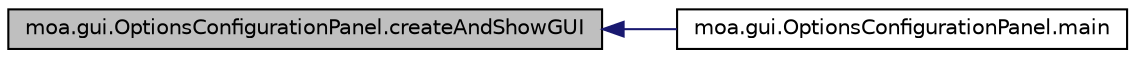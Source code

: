digraph G
{
  edge [fontname="Helvetica",fontsize="10",labelfontname="Helvetica",labelfontsize="10"];
  node [fontname="Helvetica",fontsize="10",shape=record];
  rankdir=LR;
  Node1 [label="moa.gui.OptionsConfigurationPanel.createAndShowGUI",height=0.2,width=0.4,color="black", fillcolor="grey75", style="filled" fontcolor="black"];
  Node1 -> Node2 [dir=back,color="midnightblue",fontsize="10",style="solid",fontname="Helvetica"];
  Node2 [label="moa.gui.OptionsConfigurationPanel.main",height=0.2,width=0.4,color="black", fillcolor="white", style="filled",URL="$classmoa_1_1gui_1_1OptionsConfigurationPanel.html#a2e55145c4712670bd2b16e7ad738a8fd"];
}
